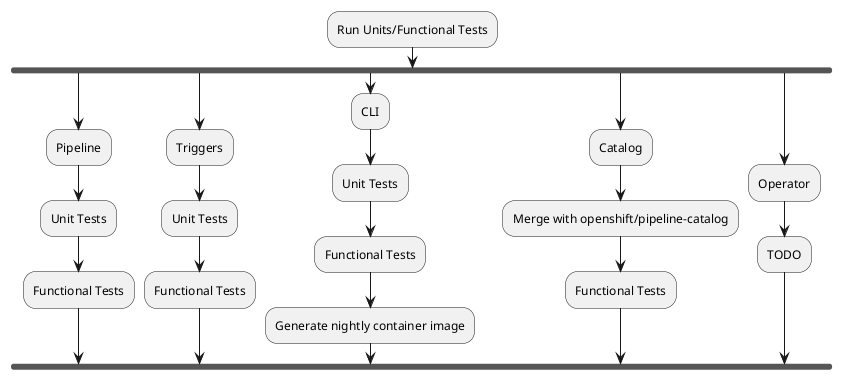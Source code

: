 @startuml
 :Run Units/Functional Tests;

 fork
   :Pipeline;
   :Unit Tests;
   :Functional Tests;
 fork again
   :Triggers;
   :Unit Tests;
   :Functional Tests;
 fork again
   :CLI;
   :Unit Tests;
   :Functional Tests;
   :Generate nightly container image;
 fork again
   :Catalog;
   :Merge with openshift/pipeline-catalog;
   :Functional Tests;
 fork again
   :Operator;
   :TODO;
 endfork
@enduml
